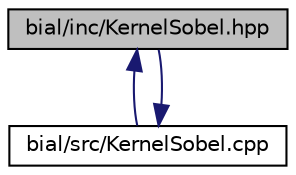 digraph "bial/inc/KernelSobel.hpp"
{
  edge [fontname="Helvetica",fontsize="10",labelfontname="Helvetica",labelfontsize="10"];
  node [fontname="Helvetica",fontsize="10",shape=record];
  Node1 [label="bial/inc/KernelSobel.hpp",height=0.2,width=0.4,color="black", fillcolor="grey75", style="filled", fontcolor="black"];
  Node1 -> Node2 [dir="back",color="midnightblue",fontsize="10",style="solid",fontname="Helvetica"];
  Node2 [label="bial/src/KernelSobel.cpp",height=0.2,width=0.4,color="black", fillcolor="white", style="filled",URL="$_kernel_sobel_8cpp.html"];
  Node2 -> Node1 [dir="back",color="midnightblue",fontsize="10",style="solid",fontname="Helvetica"];
}
